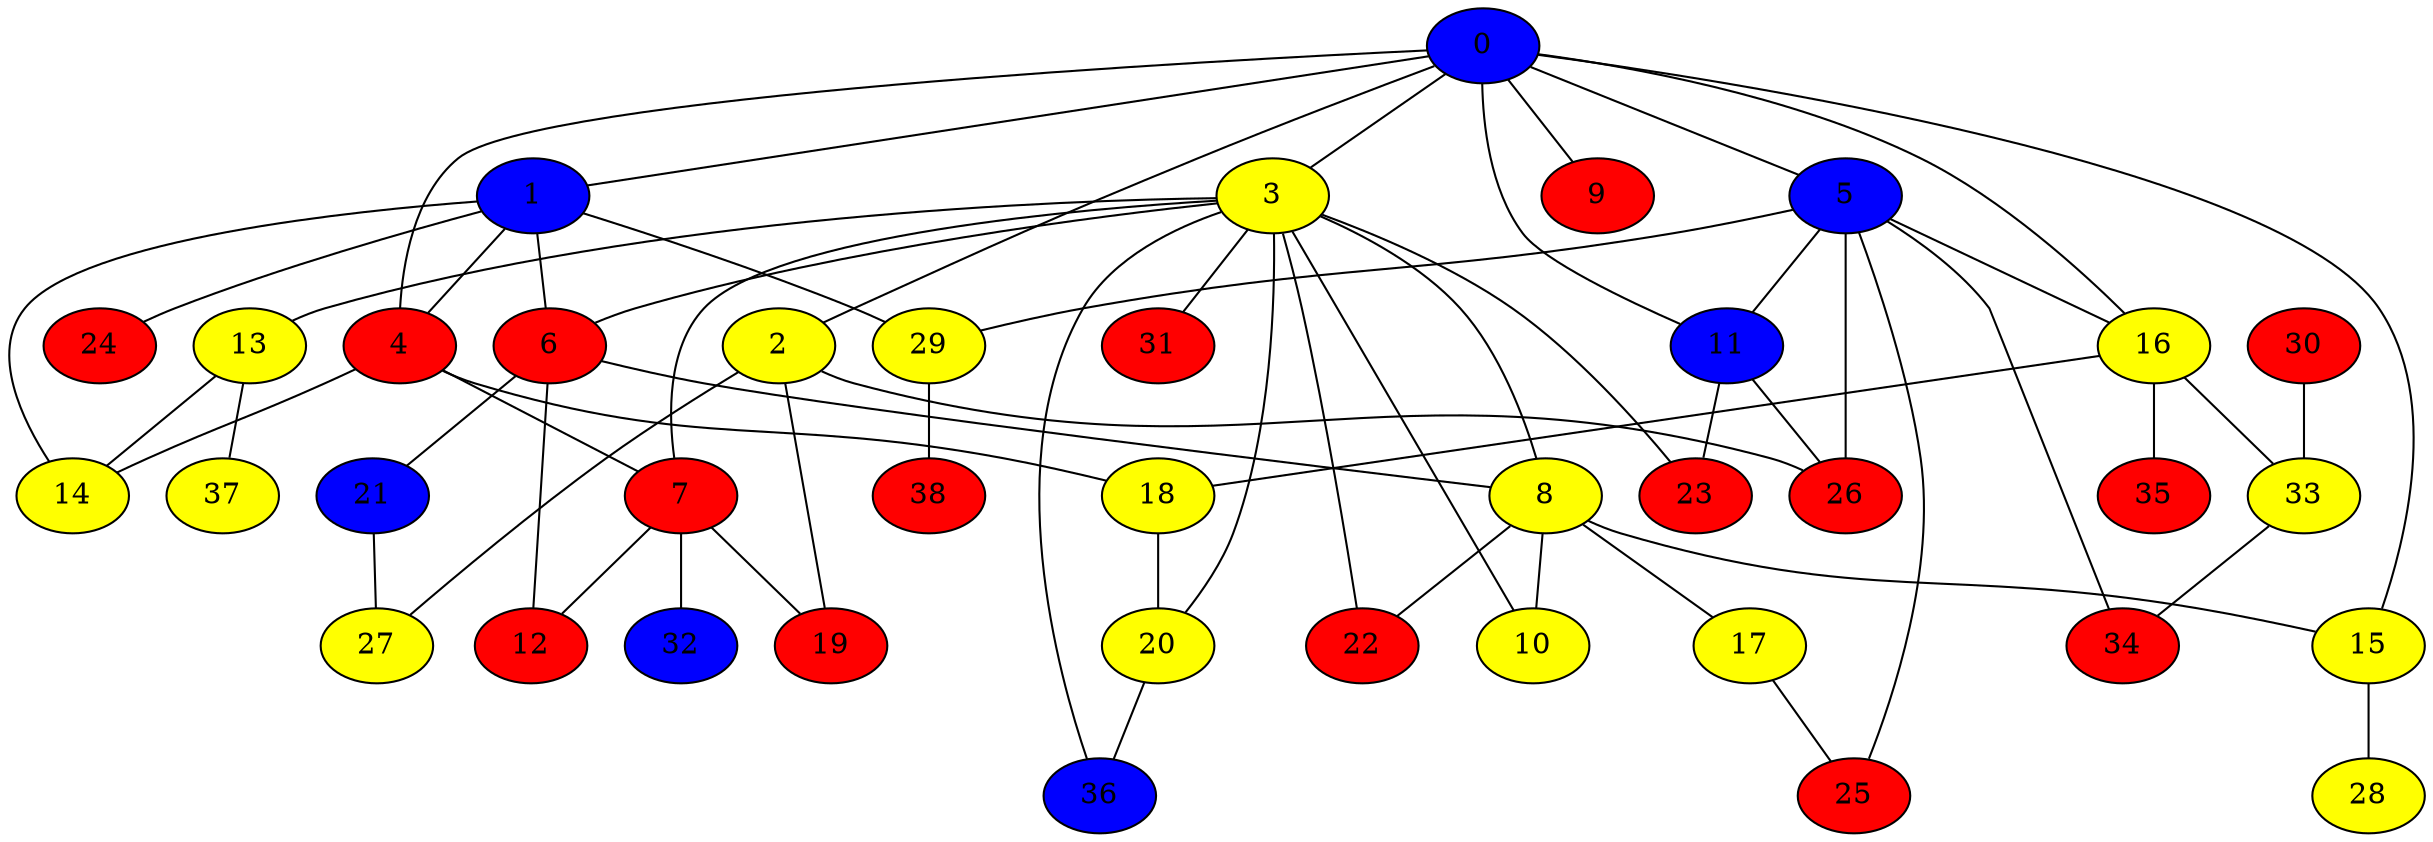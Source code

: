 graph {
0 [style = filled fillcolor = blue];
1 [style = filled fillcolor = blue];
2 [style = filled fillcolor = yellow];
3 [style = filled fillcolor = yellow];
4 [style = filled fillcolor = red];
5 [style = filled fillcolor = blue];
6 [style = filled fillcolor = red];
7 [style = filled fillcolor = red];
8 [style = filled fillcolor = yellow];
9 [style = filled fillcolor = red];
10 [style = filled fillcolor = yellow];
11 [style = filled fillcolor = blue];
12 [style = filled fillcolor = red];
13 [style = filled fillcolor = yellow];
14 [style = filled fillcolor = yellow];
15 [style = filled fillcolor = yellow];
16 [style = filled fillcolor = yellow];
17 [style = filled fillcolor = yellow];
18 [style = filled fillcolor = yellow];
19 [style = filled fillcolor = red];
20 [style = filled fillcolor = yellow];
21 [style = filled fillcolor = blue];
22 [style = filled fillcolor = red];
23 [style = filled fillcolor = red];
24 [style = filled fillcolor = red];
25 [style = filled fillcolor = red];
26 [style = filled fillcolor = red];
27 [style = filled fillcolor = yellow];
28 [style = filled fillcolor = yellow];
29 [style = filled fillcolor = yellow];
30 [style = filled fillcolor = red];
31 [style = filled fillcolor = red];
32 [style = filled fillcolor = blue];
33 [style = filled fillcolor = yellow];
34 [style = filled fillcolor = red];
35 [style = filled fillcolor = red];
36 [style = filled fillcolor = blue];
37 [style = filled fillcolor = yellow];
38 [style = filled fillcolor = red];
0 -- 1;
0 -- 4;
0 -- 3;
0 -- 2;
0 -- 5;
0 -- 9;
0 -- 11;
0 -- 15;
0 -- 16;
1 -- 4;
1 -- 6;
1 -- 14;
1 -- 24;
1 -- 29;
2 -- 19;
2 -- 26;
2 -- 27;
3 -- 6;
3 -- 7;
3 -- 8;
3 -- 10;
3 -- 13;
3 -- 20;
3 -- 22;
3 -- 23;
3 -- 31;
3 -- 36;
4 -- 7;
4 -- 14;
4 -- 18;
5 -- 11;
5 -- 16;
5 -- 25;
5 -- 26;
5 -- 29;
5 -- 34;
6 -- 8;
6 -- 12;
6 -- 21;
7 -- 12;
7 -- 19;
7 -- 32;
8 -- 10;
8 -- 15;
8 -- 17;
8 -- 22;
11 -- 23;
11 -- 26;
13 -- 14;
13 -- 37;
15 -- 28;
16 -- 18;
16 -- 33;
16 -- 35;
17 -- 25;
18 -- 20;
20 -- 36;
21 -- 27;
29 -- 38;
30 -- 33;
33 -- 34;
}
